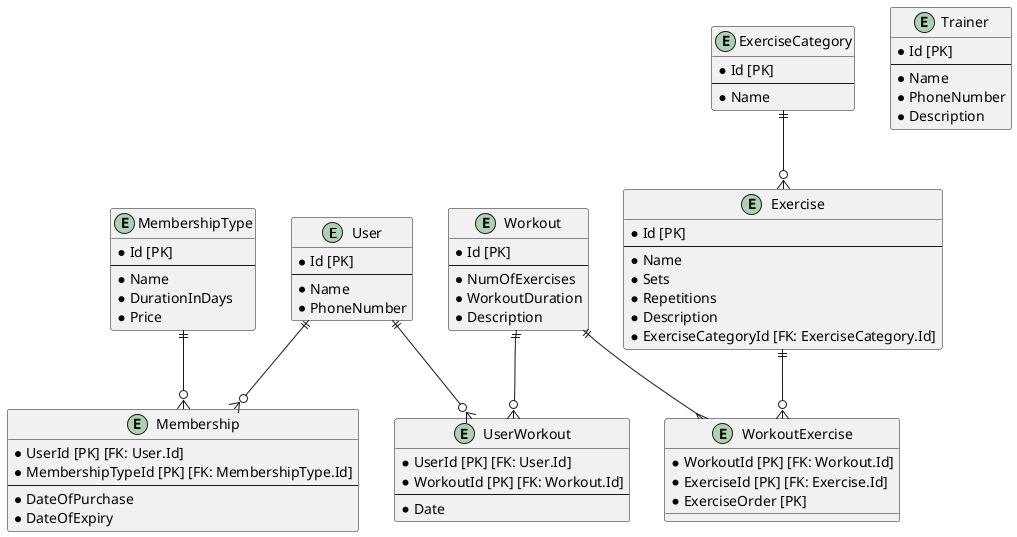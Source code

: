 @startuml er_logical

!define TABLE_BORDER_STYLE solid
!define TABLE_ROW_PADDING 5
!define ENTITY_PADDING 20

!define PK_COLOR Orange
!define FK_COLOR Blue

!define CARDINALITY_ONE "*"
!define CARDINALITY_MANY "**"

!define NULL_OPTIONAL "[0..1]"
!define NOT_NULL_REQUIRED "[1]"

!define IDENTIFYING_RELATIONSHIP "--"
!define NON_IDENTIFYING_RELATIONSHIP "-o-"

!define INHERITANCE_ARROW_UP "^"

skinparam {
    shadowing false
    defaultFontName Arial
    defaultFontSize 14
    arrowThickness 1
    actorBorderColor black
    actorBackgroundColor White
}

entity User {
    * Id [PK]
    ---
    * Name
    * PhoneNumber
}

entity Trainer {
    * Id [PK]
    ---
    * Name
    * PhoneNumber
    * Description
}

entity MembershipType {
    * Id [PK]
    ---
    * Name
    * DurationInDays
    * Price
}

entity Membership {
    * UserId [PK] [FK: User.Id]
    * MembershipTypeId [PK] [FK: MembershipType.Id]
    ---
    * DateOfPurchase
    * DateOfExpiry
}

entity ExerciseCategory {
    * Id [PK]
    ---
    * Name
}

entity Exercise {
    * Id [PK]
    ---
    * Name
    * Sets
    * Repetitions
    * Description
    * ExerciseCategoryId [FK: ExerciseCategory.Id]
}

entity Workout {
    * Id [PK]
    ---
    * NumOfExercises
    * WorkoutDuration
    * Description
}

entity WorkoutExercise {
    * WorkoutId [PK] [FK: Workout.Id]
    * ExerciseId [PK] [FK: Exercise.Id]
    * ExerciseOrder [PK]
}

entity UserWorkout {
    * UserId [PK] [FK: User.Id]
    * WorkoutId [PK] [FK: Workout.Id]
    ---
    * Date
}

User ||--o{ Membership
MembershipType ||--o{ Membership
User ||--o{ UserWorkout
Workout ||--o{ UserWorkout
ExerciseCategory ||--o{ Exercise
Exercise ||--o{ WorkoutExercise
Workout ||--{ WorkoutExercise

@enduml
